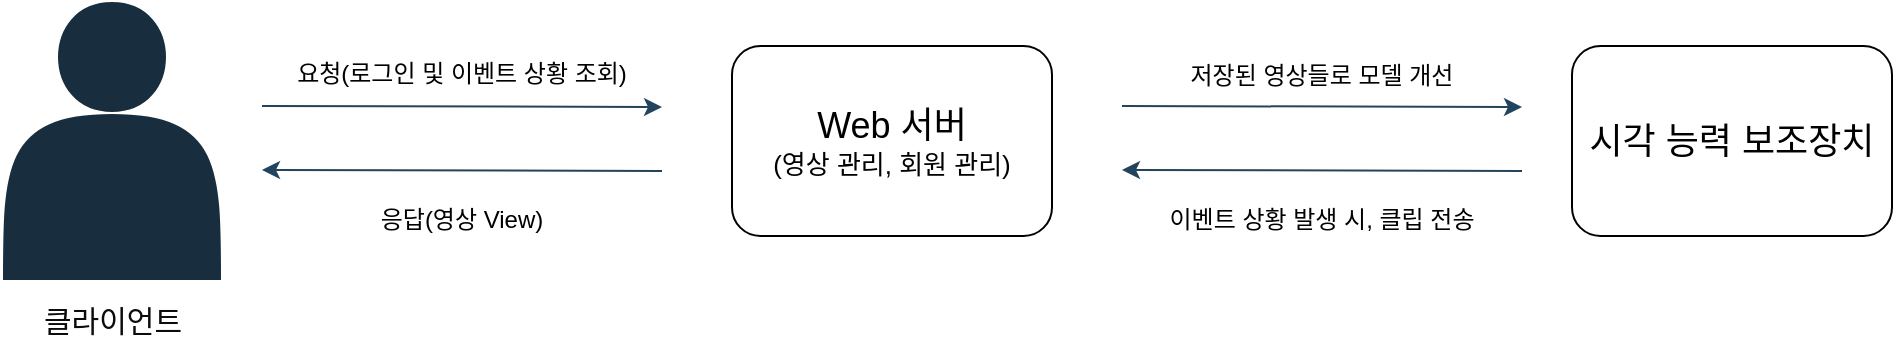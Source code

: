 <mxfile version="21.0.6" type="device"><diagram name="페이지-1" id="6PHBq710K2dMh7EDBXlF"><mxGraphModel dx="919" dy="605" grid="1" gridSize="10" guides="1" tooltips="1" connect="1" arrows="1" fold="1" page="1" pageScale="1" pageWidth="1200" pageHeight="1600" math="0" shadow="0"><root><mxCell id="0"/><mxCell id="1" parent="0"/><mxCell id="Z9znstfTX6Mf8N7KkjWn-2" value="" style="shape=actor;whiteSpace=wrap;html=1;labelBackgroundColor=none;fillColor=#182E3E;strokeColor=#FFFFFF;fontColor=#FFFFFF;" vertex="1" parent="1"><mxGeometry x="25" y="555.5" width="110" height="140" as="geometry"/></mxCell><mxCell id="Z9znstfTX6Mf8N7KkjWn-3" value="&lt;font style=&quot;font-size: 15px;&quot;&gt;클라이언트&lt;/font&gt;" style="text;html=1;align=center;verticalAlign=middle;resizable=0;points=[];autosize=1;strokeColor=none;fillColor=none;labelBackgroundColor=none;fontColor=#0d0c0c;fontSize=15;" vertex="1" parent="1"><mxGeometry x="35" y="700" width="90" height="30" as="geometry"/></mxCell><mxCell id="Z9znstfTX6Mf8N7KkjWn-5" value="" style="endArrow=classic;html=1;rounded=0;labelBackgroundColor=none;fontColor=default;strokeColor=#23445D;fillColor=#000000;" edge="1" parent="1"><mxGeometry width="50" height="50" relative="1" as="geometry"><mxPoint x="155" y="608" as="sourcePoint"/><mxPoint x="355" y="608.5" as="targetPoint"/></mxGeometry></mxCell><mxCell id="Z9znstfTX6Mf8N7KkjWn-6" value="요청(로그인 및 이벤트 상황 조회)" style="text;html=1;strokeColor=none;fillColor=none;align=center;verticalAlign=middle;whiteSpace=wrap;rounded=0;fontSize=12;labelBackgroundColor=none;fontColor=#000000;" vertex="1" parent="1"><mxGeometry x="170" y="576" width="170" height="32" as="geometry"/></mxCell><mxCell id="Z9znstfTX6Mf8N7KkjWn-11" value="&lt;font color=&quot;#000000&quot;&gt;&lt;font style=&quot;font-size: 18px;&quot;&gt;Web 서버&lt;/font&gt;&lt;br&gt;&lt;font style=&quot;font-size: 13px;&quot;&gt;(영상 관리, 회원 관리)&lt;/font&gt;&lt;br&gt;&lt;/font&gt;" style="rounded=1;whiteSpace=wrap;html=1;strokeColor=#000000;fontColor=#FFFFFF;fillColor=default;" vertex="1" parent="1"><mxGeometry x="390" y="578" width="160" height="95" as="geometry"/></mxCell><mxCell id="Z9znstfTX6Mf8N7KkjWn-13" value="저장된 영상들로 모델 개선" style="text;html=1;strokeColor=none;fillColor=none;align=center;verticalAlign=middle;whiteSpace=wrap;rounded=0;fontSize=12;labelBackgroundColor=none;fontColor=#000000;" vertex="1" parent="1"><mxGeometry x="600" y="578" width="170" height="30" as="geometry"/></mxCell><mxCell id="Z9znstfTX6Mf8N7KkjWn-15" value="이벤트 상황 발생 시, 클립 전송" style="text;html=1;strokeColor=none;fillColor=none;align=center;verticalAlign=middle;whiteSpace=wrap;rounded=0;fontSize=12;labelBackgroundColor=none;fontColor=#000000;" vertex="1" parent="1"><mxGeometry x="600" y="650" width="170" height="30" as="geometry"/></mxCell><mxCell id="Z9znstfTX6Mf8N7KkjWn-18" value="" style="endArrow=classic;html=1;rounded=0;labelBackgroundColor=none;fontColor=default;strokeColor=#23445D;fillColor=#000000;" edge="1" parent="1"><mxGeometry width="50" height="50" relative="1" as="geometry"><mxPoint x="585" y="608" as="sourcePoint"/><mxPoint x="785" y="608.5" as="targetPoint"/></mxGeometry></mxCell><mxCell id="Z9znstfTX6Mf8N7KkjWn-19" value="" style="endArrow=classic;html=1;rounded=0;labelBackgroundColor=none;fontColor=default;strokeColor=#23445D;fillColor=#000000;" edge="1" parent="1"><mxGeometry width="50" height="50" relative="1" as="geometry"><mxPoint x="785" y="640.5" as="sourcePoint"/><mxPoint x="585" y="640" as="targetPoint"/></mxGeometry></mxCell><mxCell id="Z9znstfTX6Mf8N7KkjWn-20" value="응답(영상 View)" style="text;html=1;strokeColor=none;fillColor=none;align=center;verticalAlign=middle;whiteSpace=wrap;rounded=0;fontSize=12;labelBackgroundColor=none;fontColor=#000000;" vertex="1" parent="1"><mxGeometry x="170" y="650" width="170" height="30" as="geometry"/></mxCell><mxCell id="Z9znstfTX6Mf8N7KkjWn-21" value="" style="endArrow=classic;html=1;rounded=0;labelBackgroundColor=none;fontColor=default;strokeColor=#23445D;fillColor=#000000;" edge="1" parent="1"><mxGeometry width="50" height="50" relative="1" as="geometry"><mxPoint x="355" y="640.5" as="sourcePoint"/><mxPoint x="155" y="640" as="targetPoint"/></mxGeometry></mxCell><mxCell id="Z9znstfTX6Mf8N7KkjWn-22" value="&lt;font color=&quot;#000000&quot;&gt;&lt;span style=&quot;font-size: 18px;&quot;&gt;시각 능력 보조장치&lt;/span&gt;&lt;br&gt;&lt;/font&gt;" style="rounded=1;whiteSpace=wrap;html=1;strokeColor=#000000;fontColor=#FFFFFF;fillColor=default;" vertex="1" parent="1"><mxGeometry x="810" y="578" width="160" height="95" as="geometry"/></mxCell></root></mxGraphModel></diagram></mxfile>